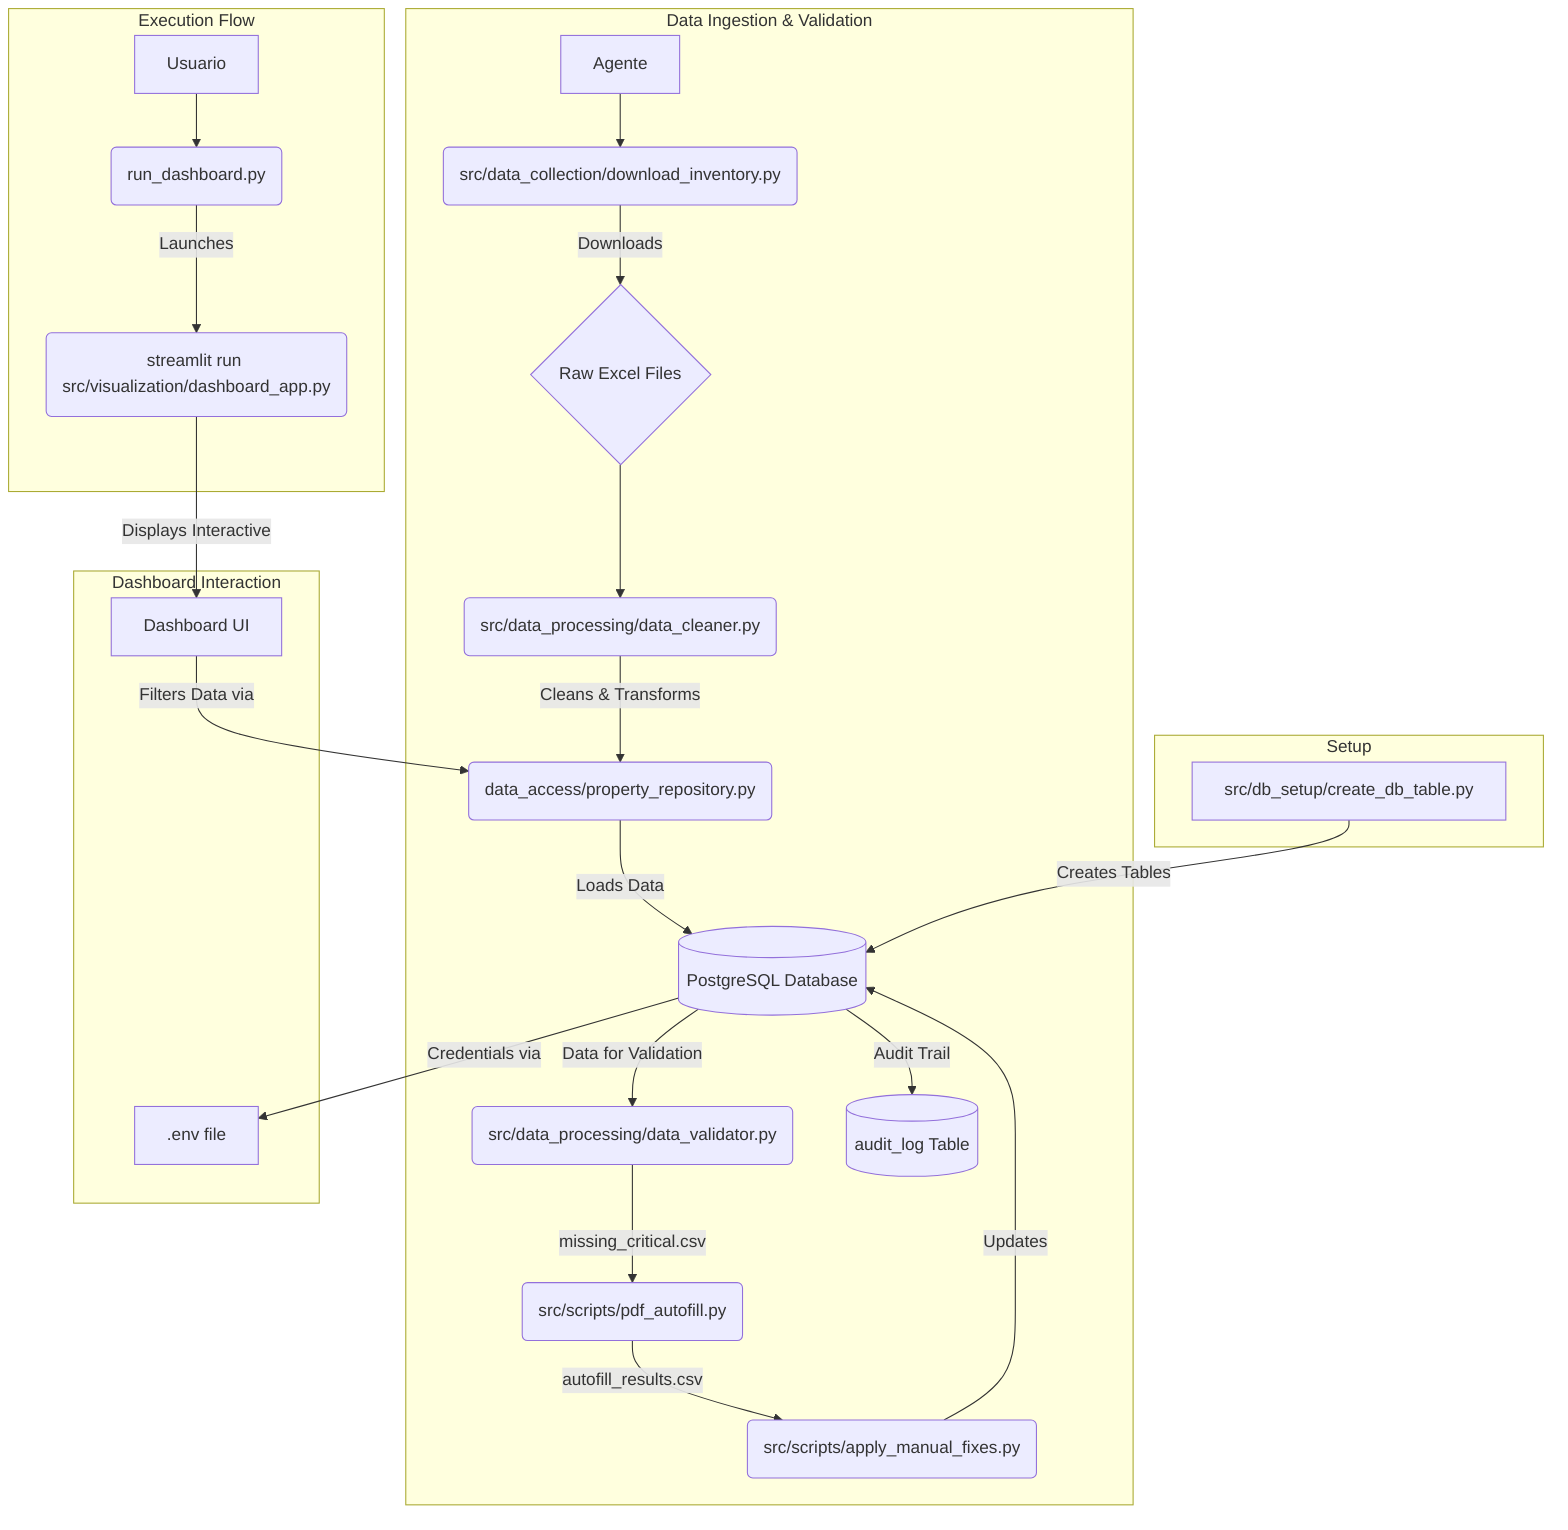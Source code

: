 graph TD
    subgraph Execution Flow
        A[Usuario] --> B(run_dashboard.py)
        B -- Launches --> C(streamlit run src/visualization/dashboard_app.py)
    end

    subgraph Data Ingestion & Validation
        D[Agente] --> E(src/data_collection/download_inventory.py)
        E -- Downloads --> F{Raw Excel Files}
        F --> G(src/data_processing/data_cleaner.py)
        G -- Cleans & Transforms --> H(data_access/property_repository.py)
        H -- Loads Data --> I[(PostgreSQL Database)]
        I -- Data for Validation --> J(src/data_processing/data_validator.py)
        J -->|missing_critical.csv| K(src/scripts/pdf_autofill.py)
        K -->|autofill_results.csv| L(src/scripts/apply_manual_fixes.py)
        L -- Updates --> I
        I -- Audit Trail --> M[(audit_log Table)]
    end

    subgraph Dashboard Interaction
        C -- Displays Interactive --> N[Dashboard UI]
        N -- Filters Data via --> H
        I -- Credentials via --> O[.env file]
    end

    subgraph Setup
        P[src/db_setup/create_db_table.py] -- Creates Tables --> I
    end